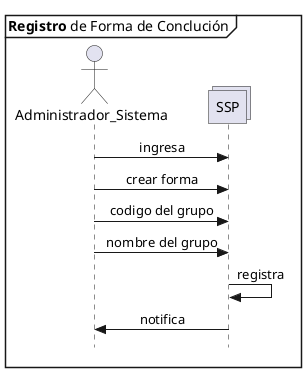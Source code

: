 @startuml Registrar_Forma
skinparam Style strictuml
skinparam SequenceMessageAlignment center

mainframe **Registro** de Forma de Conclución

actor Administrador_Sistema as admin
collections SSP 

admin -> SSP : ingresa
admin -> SSP : crear forma
admin -> SSP : codigo del grupo
admin -> SSP : nombre del grupo
SSP -> SSP : registra
SSP -> admin : notifica 

@enduml